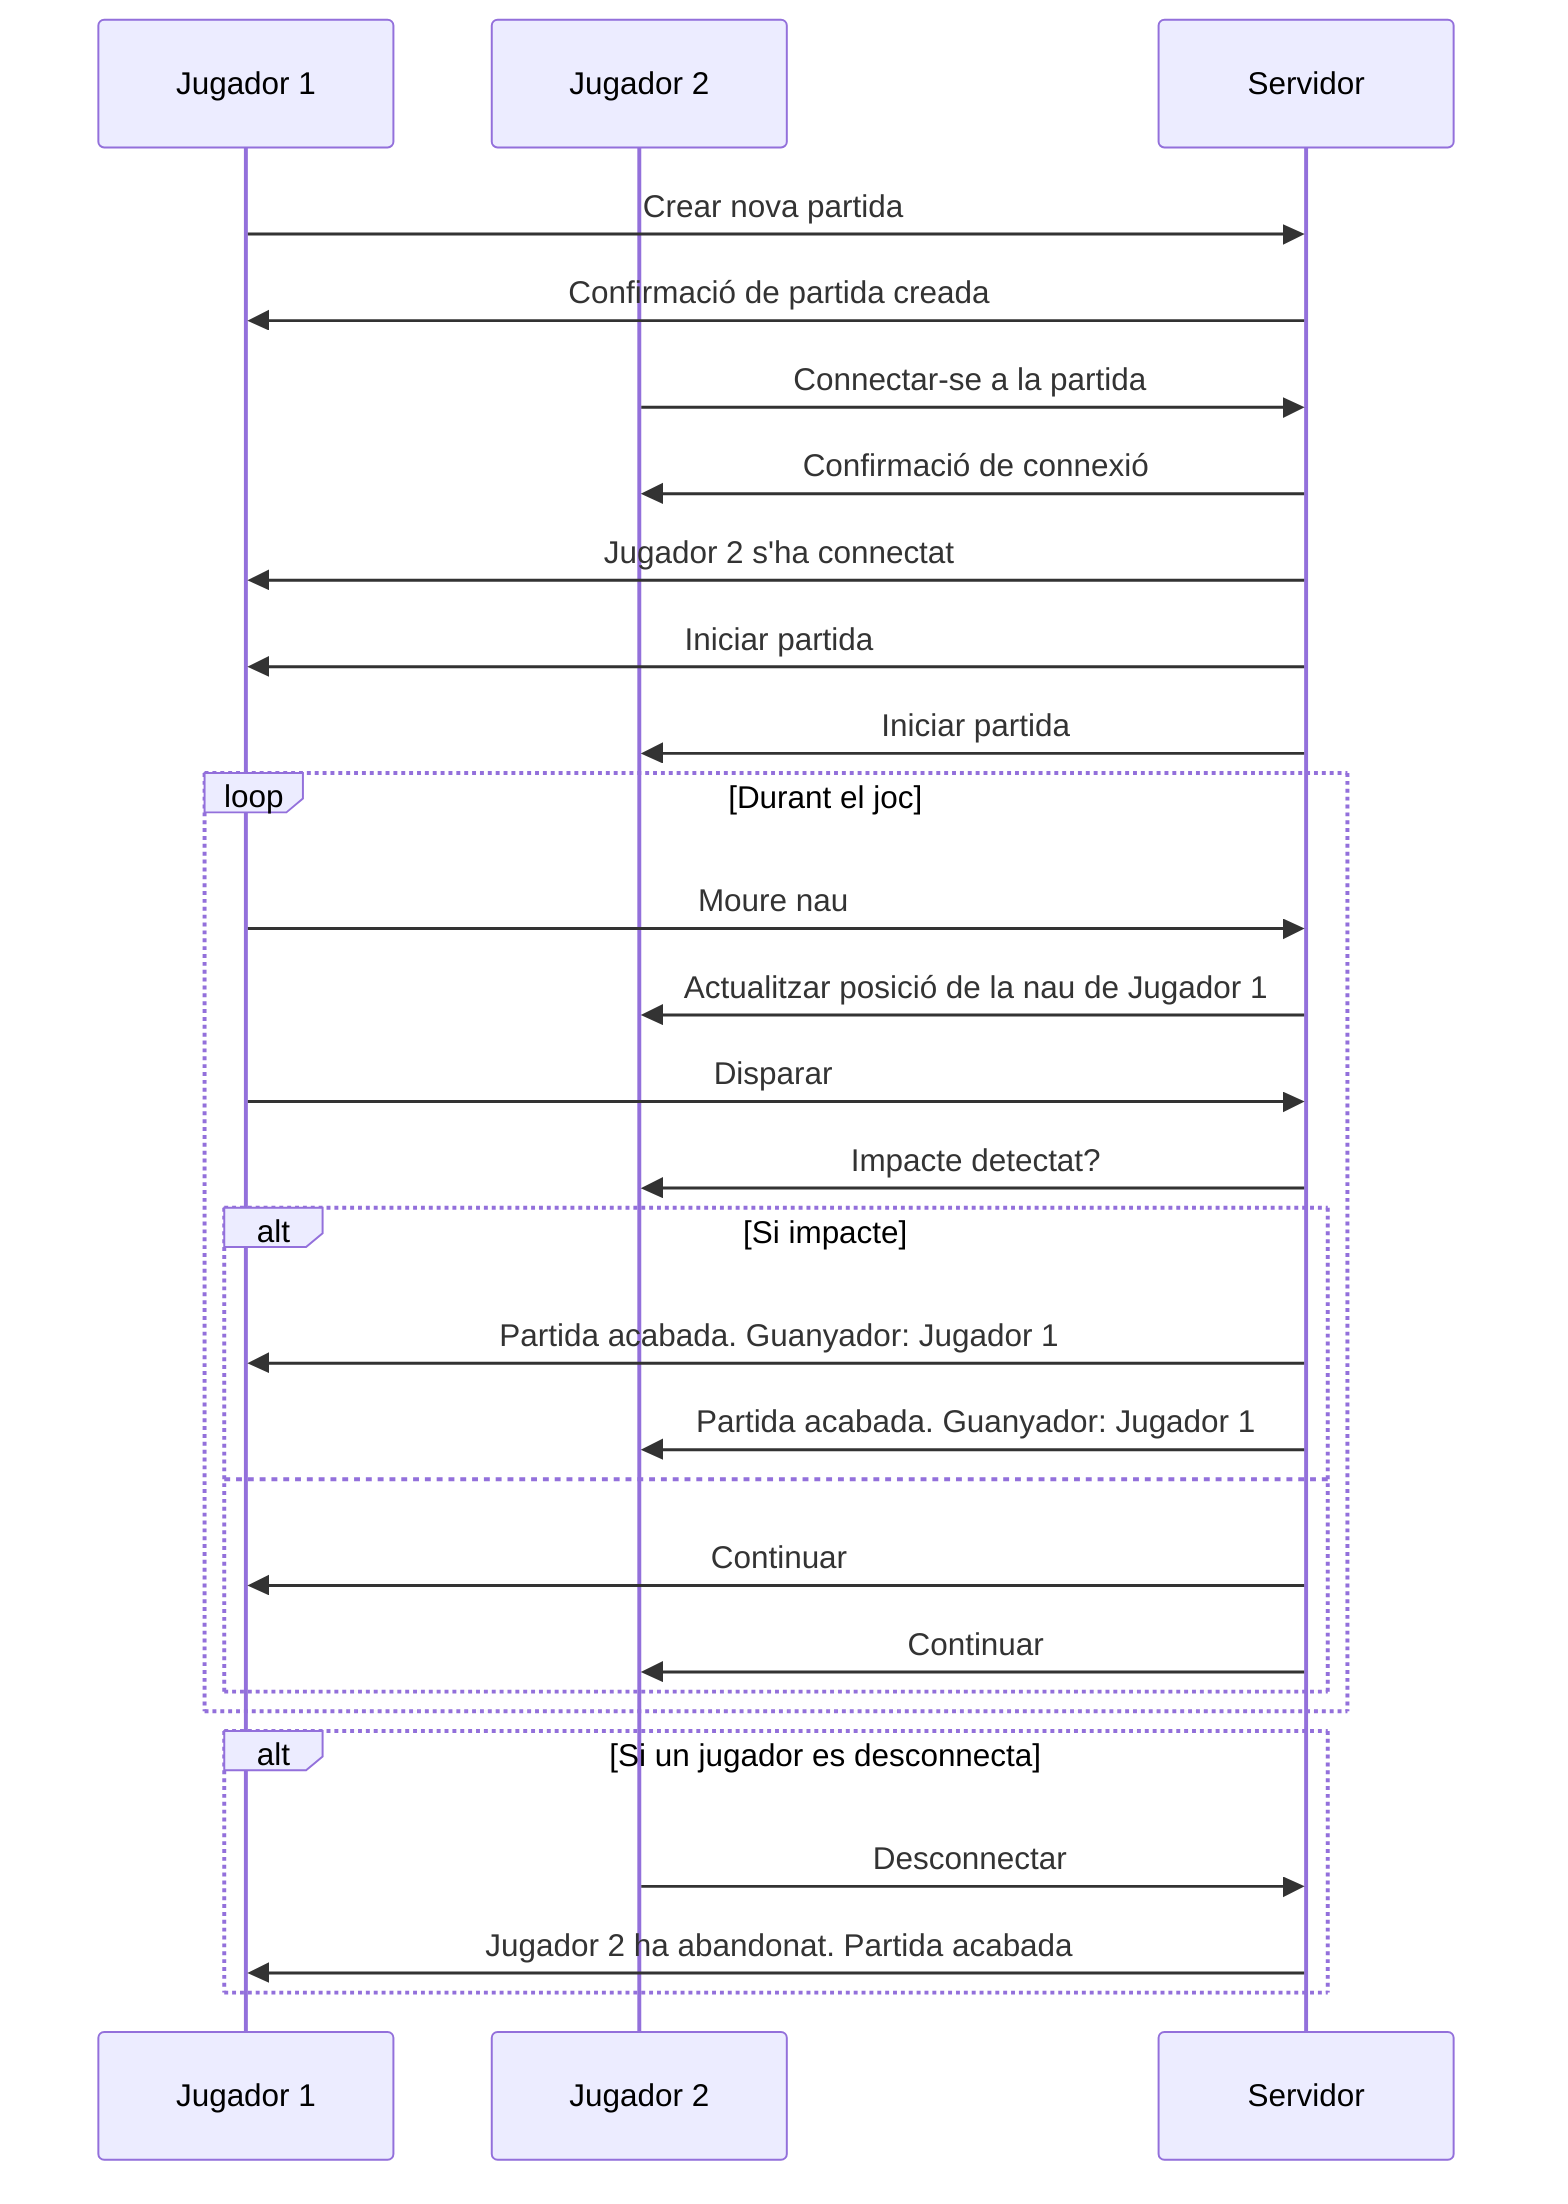 sequenceDiagram
    participant Jugador1 as Jugador 1
    participant Jugador2 as Jugador 2
    participant Servidor as Servidor

    Jugador1->>Servidor: Crear nova partida
    Servidor->>Jugador1: Confirmació de partida creada
    Jugador2->>Servidor: Connectar-se a la partida
    Servidor->>Jugador2: Confirmació de connexió
    Servidor->>Jugador1: Jugador 2 s'ha connectat
    Servidor->>Jugador1: Iniciar partida
    Servidor->>Jugador2: Iniciar partida

    loop Durant el joc
        Jugador1->>Servidor: Moure nau
        Servidor->>Jugador2: Actualitzar posició de la nau de Jugador 1
        Jugador1->>Servidor: Disparar
        Servidor->>Jugador2: Impacte detectat?
        alt Si impacte
            Servidor->>Jugador1: Partida acabada. Guanyador: Jugador 1
            Servidor->>Jugador2: Partida acabada. Guanyador: Jugador 1
        else
            Servidor->>Jugador1: Continuar
            Servidor->>Jugador2: Continuar
        end
    end

    alt Si un jugador es desconnecta
        Jugador2->>Servidor: Desconnectar
        Servidor->>Jugador1: Jugador 2 ha abandonat. Partida acabada
    end